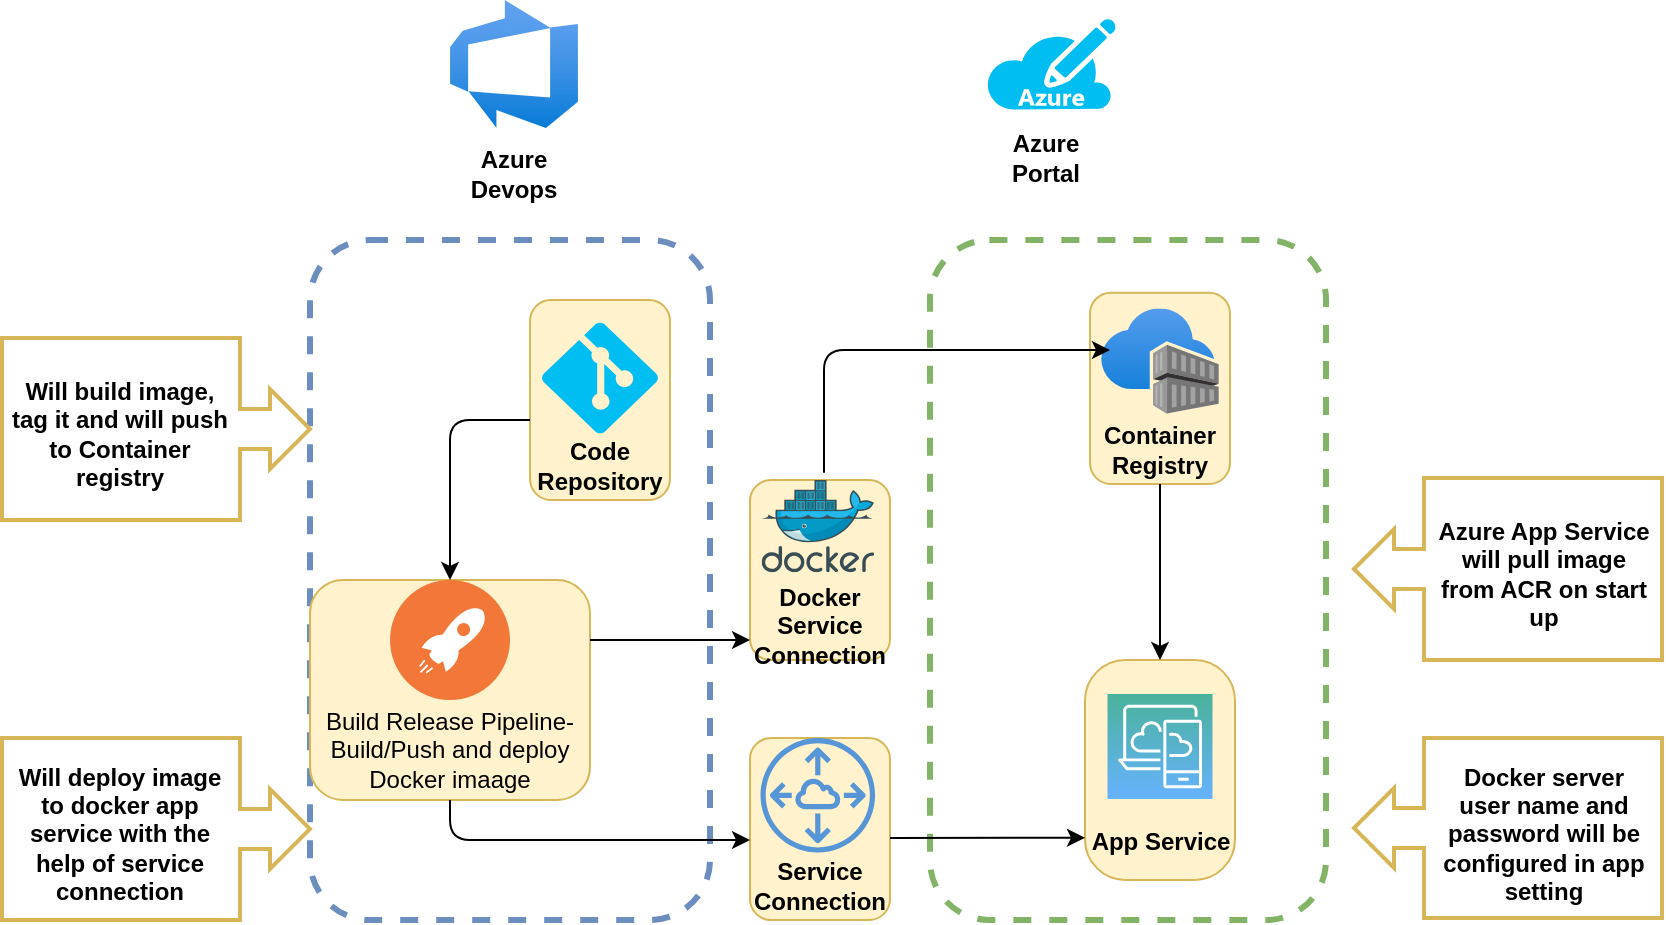 <mxfile>
    <diagram id="TVxvwUkWyOc7K5uuoQek" name="Page-1">
        <mxGraphModel dx="1190" dy="794" grid="1" gridSize="10" guides="1" tooltips="1" connect="1" arrows="1" fold="1" page="1" pageScale="1" pageWidth="850" pageHeight="1100" math="0" shadow="0">
            <root>
                <mxCell id="0"/>
                <mxCell id="1" parent="0"/>
                <mxCell id="28" value="" style="rounded=1;whiteSpace=wrap;html=1;fillColor=none;strokeColor=#6c8ebf;glass=0;strokeWidth=3;dashed=1;" vertex="1" parent="1">
                    <mxGeometry x="165" y="221" width="200" height="340" as="geometry"/>
                </mxCell>
                <mxCell id="29" value="" style="rounded=1;whiteSpace=wrap;html=1;fillColor=none;strokeColor=#82b366;strokeWidth=3;dashed=1;" vertex="1" parent="1">
                    <mxGeometry x="475" y="221" width="198" height="340" as="geometry"/>
                </mxCell>
                <mxCell id="21" value="" style="group;strokeColor=#d6b656;fillColor=#fff2cc;rounded=1;" vertex="1" connectable="0" parent="1">
                    <mxGeometry x="385" y="341" width="70" height="90" as="geometry"/>
                </mxCell>
                <mxCell id="7" value="" style="sketch=0;aspect=fixed;html=1;points=[];align=center;image;fontSize=12;image=img/lib/mscae/Docker.svg;fontStyle=1" vertex="1" parent="21">
                    <mxGeometry x="5.833" width="56.25" height="46.125" as="geometry"/>
                </mxCell>
                <mxCell id="15" value="Docker Service Connection" style="text;html=1;strokeColor=none;fillColor=none;align=center;verticalAlign=middle;whiteSpace=wrap;rounded=0;fontStyle=1" vertex="1" parent="21">
                    <mxGeometry y="56.25" width="70" height="33.75" as="geometry"/>
                </mxCell>
                <mxCell id="22" value="" style="group;fillColor=#fff2cc;strokeColor=#d6b656;rounded=1;glass=0;" vertex="1" connectable="0" parent="1">
                    <mxGeometry x="385" y="470" width="70" height="91" as="geometry"/>
                </mxCell>
                <mxCell id="16" value="Service&lt;br&gt;Connection" style="text;html=1;strokeColor=none;fillColor=none;align=center;verticalAlign=middle;whiteSpace=wrap;rounded=0;fontStyle=1" vertex="1" parent="22">
                    <mxGeometry y="57.296" width="70" height="33.704" as="geometry"/>
                </mxCell>
                <mxCell id="19" value="" style="sketch=0;outlineConnect=0;fontColor=#232F3E;gradientColor=none;fillColor=#5696D6;strokeColor=none;dashed=0;verticalLabelPosition=bottom;verticalAlign=top;align=center;html=1;fontSize=12;fontStyle=1;aspect=fixed;pointerEvents=1;shape=mxgraph.aws4.peering;" vertex="1" parent="22">
                    <mxGeometry x="5.25" width="57.296" height="57.296" as="geometry"/>
                </mxCell>
                <mxCell id="24" value="" style="group;fillColor=#fff2cc;strokeColor=#d6b656;rounded=1;arcSize=27;" vertex="1" connectable="0" parent="1">
                    <mxGeometry x="552.5" y="431" width="75" height="110" as="geometry"/>
                </mxCell>
                <mxCell id="10" value="" style="sketch=0;points=[[0,0,0],[0.25,0,0],[0.5,0,0],[0.75,0,0],[1,0,0],[0,1,0],[0.25,1,0],[0.5,1,0],[0.75,1,0],[1,1,0],[0,0.25,0],[0,0.5,0],[0,0.75,0],[1,0.25,0],[1,0.5,0],[1,0.75,0]];outlineConnect=0;fontColor=#232F3E;gradientColor=#4AB29A;gradientDirection=north;fillColor=#66B2FF;strokeColor=#ffffff;dashed=0;verticalLabelPosition=bottom;verticalAlign=top;align=center;html=1;fontSize=12;fontStyle=1;aspect=fixed;shape=mxgraph.aws4.resourceIcon;resIcon=mxgraph.aws4.desktop_and_app_streaming;" vertex="1" parent="24">
                    <mxGeometry x="11.25" y="17" width="52.5" height="52.5" as="geometry"/>
                </mxCell>
                <mxCell id="17" value="App Service" style="text;html=1;strokeColor=none;fillColor=none;align=center;verticalAlign=middle;whiteSpace=wrap;rounded=0;fontStyle=1" vertex="1" parent="24">
                    <mxGeometry y="72.5" width="75" height="37.5" as="geometry"/>
                </mxCell>
                <mxCell id="25" value="" style="group;fillColor=#fff2cc;strokeColor=#d6b656;rounded=1;" vertex="1" connectable="0" parent="1">
                    <mxGeometry x="555" y="247.33" width="70" height="95.7" as="geometry"/>
                </mxCell>
                <mxCell id="9" value="" style="aspect=fixed;html=1;points=[];align=center;image;fontSize=12;image=img/lib/azure2/containers/Container_Registries.svg;fontStyle=1" vertex="1" parent="25">
                    <mxGeometry x="5.58" y="7.92" width="58.83" height="52.78" as="geometry"/>
                </mxCell>
                <mxCell id="18" value="Container Registry" style="text;html=1;strokeColor=none;fillColor=none;align=center;verticalAlign=middle;whiteSpace=wrap;rounded=0;fontStyle=1" vertex="1" parent="25">
                    <mxGeometry y="60.701" width="70" height="34.999" as="geometry"/>
                </mxCell>
                <mxCell id="26" value="" style="group" vertex="1" connectable="0" parent="1">
                    <mxGeometry x="503" y="110.25" width="65" height="84.75" as="geometry"/>
                </mxCell>
                <mxCell id="5" value="" style="verticalLabelPosition=bottom;html=1;verticalAlign=top;align=center;strokeColor=none;fillColor=#00BEF2;shape=mxgraph.azure.azure_subscription;fontStyle=1" vertex="1" parent="26">
                    <mxGeometry width="65" height="45.5" as="geometry"/>
                </mxCell>
                <mxCell id="12" value="Azure&lt;br&gt;Portal" style="text;html=1;strokeColor=none;fillColor=none;align=center;verticalAlign=middle;whiteSpace=wrap;rounded=0;fontStyle=1" vertex="1" parent="26">
                    <mxGeometry y="54.75" width="60" height="30" as="geometry"/>
                </mxCell>
                <mxCell id="27" value="" style="group" vertex="1" connectable="0" parent="1">
                    <mxGeometry x="235" y="101" width="64" height="102" as="geometry"/>
                </mxCell>
                <mxCell id="4" value="" style="aspect=fixed;html=1;points=[];align=center;image;fontSize=12;image=img/lib/azure2/devops/Azure_DevOps.svg;imageBackground=default;fontStyle=1" vertex="1" parent="27">
                    <mxGeometry width="64" height="64" as="geometry"/>
                </mxCell>
                <mxCell id="11" value="Azure&lt;br&gt;Devops" style="text;html=1;strokeColor=none;fillColor=none;align=center;verticalAlign=middle;whiteSpace=wrap;rounded=0;fontStyle=1" vertex="1" parent="27">
                    <mxGeometry x="2" y="72" width="60" height="30" as="geometry"/>
                </mxCell>
                <mxCell id="31" value="" style="group;fillColor=#fff2cc;strokeColor=#d6b656;rounded=1;glass=0;shadow=0;container=0;" vertex="1" connectable="0" parent="1">
                    <mxGeometry x="275" y="251" width="70" height="100" as="geometry"/>
                </mxCell>
                <mxCell id="34" value="" style="group;fillColor=#fff2cc;strokeColor=#d6b656;rounded=1;" vertex="1" connectable="0" parent="1">
                    <mxGeometry x="165" y="391" width="140" height="110" as="geometry"/>
                </mxCell>
                <mxCell id="32" value="" style="aspect=fixed;perimeter=ellipsePerimeter;html=1;align=center;shadow=0;dashed=0;fontColor=#4277BB;labelBackgroundColor=#ffffff;fontSize=12;spacingTop=3;image;image=img/lib/ibm/devops/continuous_deploy.svg;rounded=1;glass=0;sketch=0;strokeColor=default;fillColor=#5696D6;" vertex="1" parent="34">
                    <mxGeometry x="40" width="60" height="60" as="geometry"/>
                </mxCell>
                <mxCell id="33" value="Build Release Pipeline-Build/Push and deploy Docker imaage" style="text;html=1;strokeColor=none;fillColor=none;align=center;verticalAlign=middle;whiteSpace=wrap;rounded=0;shadow=0;glass=0;sketch=0;" vertex="1" parent="34">
                    <mxGeometry y="60" width="140" height="50" as="geometry"/>
                </mxCell>
                <mxCell id="6" value="" style="verticalLabelPosition=bottom;html=1;verticalAlign=top;align=center;strokeColor=none;fillColor=#00BEF2;shape=mxgraph.azure.git_repository;fontStyle=1" vertex="1" parent="1">
                    <mxGeometry x="280.833" y="262.11" width="58.333" height="55.556" as="geometry"/>
                </mxCell>
                <mxCell id="13" value="Code Repository" style="text;html=1;strokeColor=none;fillColor=none;align=center;verticalAlign=middle;whiteSpace=wrap;rounded=0;fontStyle=1" vertex="1" parent="1">
                    <mxGeometry x="275" y="317.667" width="70" height="33.333" as="geometry"/>
                </mxCell>
                <mxCell id="40" value="" style="endArrow=classic;html=1;entryX=0.5;entryY=0;entryDx=0;entryDy=0;" edge="1" parent="1" target="32">
                    <mxGeometry width="50" height="50" relative="1" as="geometry">
                        <mxPoint x="275" y="311" as="sourcePoint"/>
                        <mxPoint x="245" y="281" as="targetPoint"/>
                        <Array as="points">
                            <mxPoint x="235" y="311"/>
                        </Array>
                    </mxGeometry>
                </mxCell>
                <mxCell id="41" value="" style="endArrow=classic;html=1;" edge="1" parent="1">
                    <mxGeometry width="50" height="50" relative="1" as="geometry">
                        <mxPoint x="305" y="421" as="sourcePoint"/>
                        <mxPoint x="385" y="421" as="targetPoint"/>
                    </mxGeometry>
                </mxCell>
                <mxCell id="42" value="" style="endArrow=classic;html=1;exitX=0.5;exitY=1;exitDx=0;exitDy=0;" edge="1" parent="1" source="33">
                    <mxGeometry width="50" height="50" relative="1" as="geometry">
                        <mxPoint x="230.83" y="551" as="sourcePoint"/>
                        <mxPoint x="385" y="521" as="targetPoint"/>
                        <Array as="points">
                            <mxPoint x="235" y="521"/>
                        </Array>
                    </mxGeometry>
                </mxCell>
                <mxCell id="43" value="" style="endArrow=classic;html=1;exitX=0.554;exitY=-0.079;exitDx=0;exitDy=0;exitPerimeter=0;entryX=0.075;entryY=0.393;entryDx=0;entryDy=0;entryPerimeter=0;" edge="1" parent="1" source="7" target="9">
                    <mxGeometry width="50" height="50" relative="1" as="geometry">
                        <mxPoint x="495" y="326" as="sourcePoint"/>
                        <mxPoint x="545" y="276" as="targetPoint"/>
                        <Array as="points">
                            <mxPoint x="422" y="276"/>
                        </Array>
                    </mxGeometry>
                </mxCell>
                <mxCell id="44" value="" style="endArrow=classic;html=1;exitX=0.5;exitY=1;exitDx=0;exitDy=0;" edge="1" parent="1" source="18">
                    <mxGeometry width="50" height="50" relative="1" as="geometry">
                        <mxPoint x="585" y="421" as="sourcePoint"/>
                        <mxPoint x="590" y="431" as="targetPoint"/>
                    </mxGeometry>
                </mxCell>
                <mxCell id="45" value="" style="endArrow=classic;html=1;entryX=0;entryY=0.25;entryDx=0;entryDy=0;" edge="1" parent="1">
                    <mxGeometry width="50" height="50" relative="1" as="geometry">
                        <mxPoint x="455" y="520" as="sourcePoint"/>
                        <mxPoint x="552.5" y="519.875" as="targetPoint"/>
                    </mxGeometry>
                </mxCell>
                <mxCell id="49" value="" style="group" vertex="1" connectable="0" parent="1">
                    <mxGeometry x="11" y="270" width="154" height="91" as="geometry"/>
                </mxCell>
                <mxCell id="47" value="" style="html=1;shadow=0;dashed=0;align=center;verticalAlign=middle;shape=mxgraph.arrows2.calloutArrow;dy=10;dx=20;notch=119;arrowHead=10;rounded=1;glass=0;sketch=0;strokeColor=#d6b656;strokeWidth=2;fillColor=none;" vertex="1" parent="49">
                    <mxGeometry width="154" height="91" as="geometry"/>
                </mxCell>
                <mxCell id="48" value="Will build image, tag it and will push to Container registry" style="text;html=1;strokeColor=none;fillColor=none;align=center;verticalAlign=middle;whiteSpace=wrap;rounded=0;shadow=0;glass=0;dashed=1;sketch=0;strokeWidth=2;fontStyle=1" vertex="1" parent="49">
                    <mxGeometry x="4" y="20.89" width="110" height="55.11" as="geometry"/>
                </mxCell>
                <mxCell id="50" value="" style="group" vertex="1" connectable="0" parent="1">
                    <mxGeometry x="11" y="470" width="154" height="91" as="geometry"/>
                </mxCell>
                <mxCell id="51" value="" style="html=1;shadow=0;dashed=0;align=center;verticalAlign=middle;shape=mxgraph.arrows2.calloutArrow;dy=10;dx=20;notch=119;arrowHead=10;rounded=1;glass=0;sketch=0;strokeColor=#d6b656;strokeWidth=2;fillColor=none;" vertex="1" parent="50">
                    <mxGeometry width="154" height="91" as="geometry"/>
                </mxCell>
                <mxCell id="52" value="Will deploy image to docker app service with the help of service connection" style="text;html=1;strokeColor=none;fillColor=none;align=center;verticalAlign=middle;whiteSpace=wrap;rounded=0;shadow=0;glass=0;dashed=1;sketch=0;strokeWidth=2;fontStyle=1" vertex="1" parent="50">
                    <mxGeometry x="4" y="20.89" width="110" height="55.11" as="geometry"/>
                </mxCell>
                <mxCell id="53" value="" style="group;rotation=180;" vertex="1" connectable="0" parent="1">
                    <mxGeometry x="687" y="340" width="154" height="91" as="geometry"/>
                </mxCell>
                <mxCell id="54" value="" style="html=1;shadow=0;dashed=0;align=center;verticalAlign=middle;shape=mxgraph.arrows2.calloutArrow;dy=10;dx=20;notch=119;arrowHead=10;rounded=1;glass=0;sketch=0;strokeColor=#d6b656;strokeWidth=2;fillColor=none;direction=west;" vertex="1" parent="53">
                    <mxGeometry width="154" height="91" as="geometry"/>
                </mxCell>
                <mxCell id="55" value="Azure App Service will pull image from ACR on start up" style="text;html=1;strokeColor=none;fillColor=none;align=center;verticalAlign=middle;whiteSpace=wrap;rounded=0;shadow=0;glass=0;dashed=1;sketch=0;strokeWidth=2;fontStyle=1" vertex="1" parent="53">
                    <mxGeometry x="40" y="20.89" width="110" height="55.11" as="geometry"/>
                </mxCell>
                <mxCell id="56" value="" style="group;rotation=180;" vertex="1" connectable="0" parent="1">
                    <mxGeometry x="687" y="471" width="154" height="90" as="geometry"/>
                </mxCell>
                <mxCell id="57" value="" style="html=1;shadow=0;dashed=0;align=center;verticalAlign=middle;shape=mxgraph.arrows2.calloutArrow;dy=10;dx=20;notch=119;arrowHead=10;rounded=1;glass=0;sketch=0;strokeColor=#d6b656;strokeWidth=2;fillColor=none;direction=west;" vertex="1" parent="56">
                    <mxGeometry y="-0.989" width="154" height="90" as="geometry"/>
                </mxCell>
                <mxCell id="58" value="Docker server user name and password will be configured in app setting" style="text;html=1;strokeColor=none;fillColor=none;align=center;verticalAlign=middle;whiteSpace=wrap;rounded=0;shadow=0;glass=0;dashed=1;sketch=0;strokeWidth=2;fontStyle=1" vertex="1" parent="56">
                    <mxGeometry x="40" y="19.671" width="110" height="54.504" as="geometry"/>
                </mxCell>
            </root>
        </mxGraphModel>
    </diagram>
</mxfile>